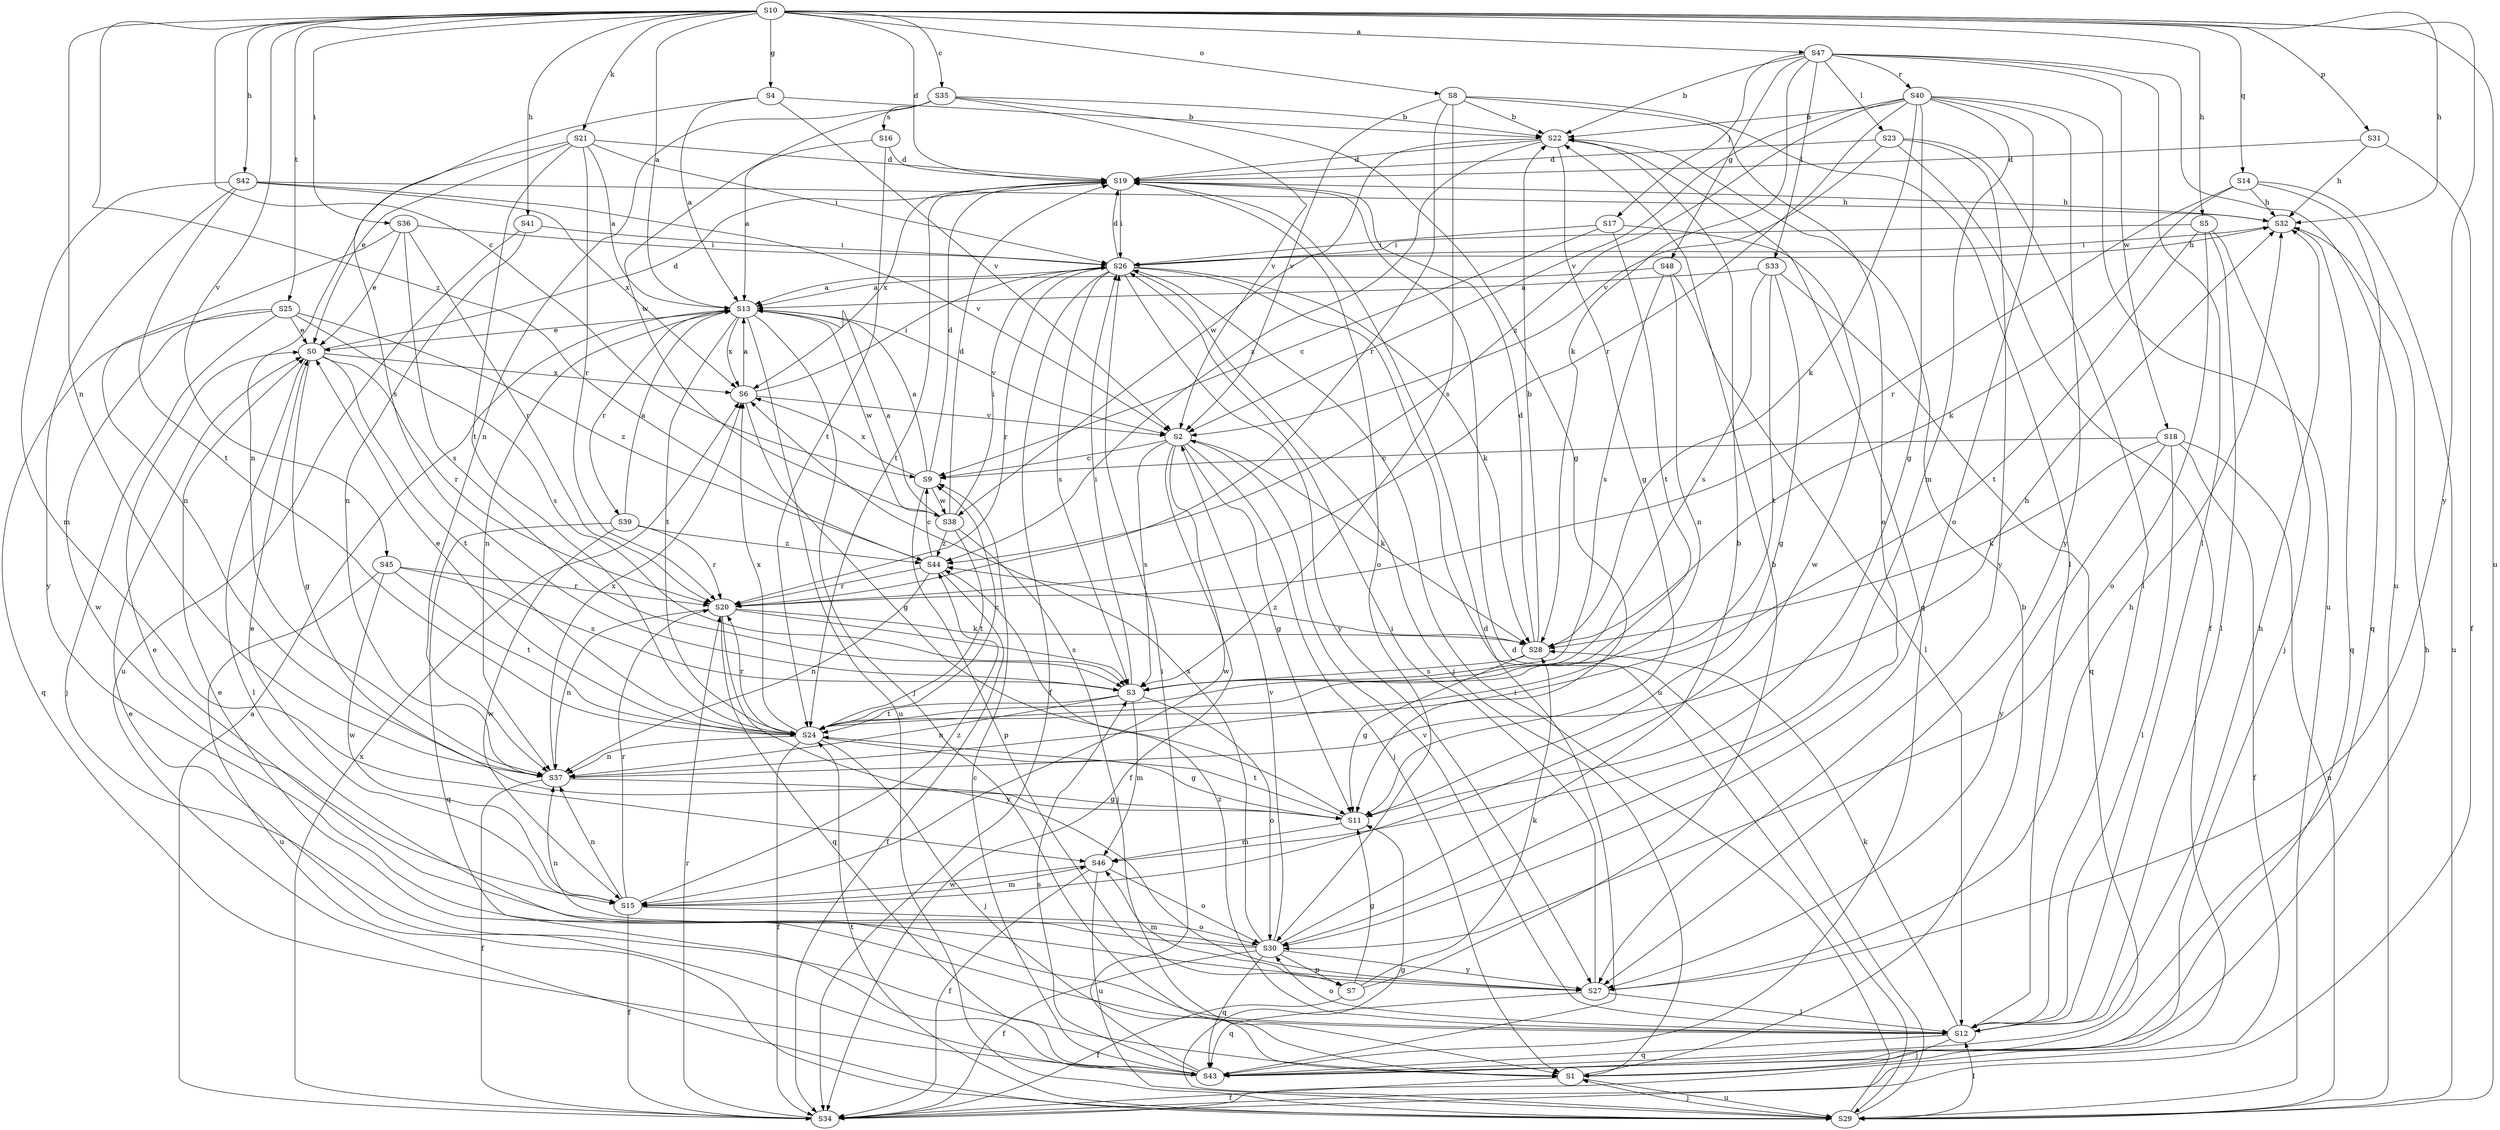strict digraph  {
S10;
S47;
S13;
S22;
S35;
S9;
S19;
S0;
S34;
S4;
S48;
S11;
S5;
S41;
S42;
S32;
S36;
S26;
S17;
S1;
S21;
S28;
S33;
S23;
S12;
S46;
S37;
S8;
S30;
S31;
S7;
S14;
S43;
S40;
S39;
S20;
S16;
S3;
S25;
S24;
S29;
S45;
S2;
S18;
S38;
S15;
S6;
S27;
S44;
S10 -> S47  [label=a];
S10 -> S13  [label=a];
S10 -> S35  [label=c];
S10 -> S9  [label=c];
S10 -> S19  [label=d];
S10 -> S4  [label=g];
S10 -> S5  [label=h];
S10 -> S41  [label=h];
S10 -> S42  [label=h];
S10 -> S32  [label=h];
S10 -> S36  [label=i];
S10 -> S21  [label=k];
S10 -> S37  [label=n];
S10 -> S8  [label=o];
S10 -> S31  [label=p];
S10 -> S14  [label=q];
S10 -> S25  [label=t];
S10 -> S29  [label=u];
S10 -> S45  [label=v];
S10 -> S27  [label=y];
S10 -> S44  [label=z];
S47 -> S22  [label=b];
S47 -> S48  [label=g];
S47 -> S17  [label=j];
S47 -> S28  [label=k];
S47 -> S33  [label=l];
S47 -> S23  [label=l];
S47 -> S12  [label=l];
S47 -> S40  [label=r];
S47 -> S29  [label=u];
S47 -> S18  [label=w];
S13 -> S0  [label=e];
S13 -> S1  [label=j];
S13 -> S37  [label=n];
S13 -> S39  [label=r];
S13 -> S24  [label=t];
S13 -> S29  [label=u];
S13 -> S2  [label=v];
S13 -> S38  [label=w];
S13 -> S6  [label=x];
S22 -> S19  [label=d];
S22 -> S11  [label=g];
S22 -> S43  [label=q];
S22 -> S38  [label=w];
S22 -> S44  [label=z];
S35 -> S22  [label=b];
S35 -> S11  [label=g];
S35 -> S37  [label=n];
S35 -> S16  [label=s];
S35 -> S2  [label=v];
S35 -> S38  [label=w];
S9 -> S13  [label=a];
S9 -> S19  [label=d];
S9 -> S7  [label=p];
S9 -> S38  [label=w];
S9 -> S6  [label=x];
S19 -> S32  [label=h];
S19 -> S26  [label=i];
S19 -> S30  [label=o];
S19 -> S24  [label=t];
S19 -> S6  [label=x];
S0 -> S19  [label=d];
S0 -> S11  [label=g];
S0 -> S12  [label=l];
S0 -> S20  [label=r];
S0 -> S24  [label=t];
S0 -> S6  [label=x];
S34 -> S13  [label=a];
S34 -> S20  [label=r];
S34 -> S6  [label=x];
S4 -> S13  [label=a];
S4 -> S22  [label=b];
S4 -> S3  [label=s];
S4 -> S2  [label=v];
S48 -> S13  [label=a];
S48 -> S12  [label=l];
S48 -> S37  [label=n];
S48 -> S3  [label=s];
S11 -> S46  [label=m];
S11 -> S24  [label=t];
S5 -> S26  [label=i];
S5 -> S1  [label=j];
S5 -> S12  [label=l];
S5 -> S30  [label=o];
S5 -> S24  [label=t];
S41 -> S26  [label=i];
S41 -> S37  [label=n];
S41 -> S29  [label=u];
S42 -> S32  [label=h];
S42 -> S46  [label=m];
S42 -> S24  [label=t];
S42 -> S2  [label=v];
S42 -> S6  [label=x];
S42 -> S27  [label=y];
S32 -> S26  [label=i];
S32 -> S43  [label=q];
S36 -> S0  [label=e];
S36 -> S26  [label=i];
S36 -> S37  [label=n];
S36 -> S20  [label=r];
S36 -> S3  [label=s];
S26 -> S13  [label=a];
S26 -> S19  [label=d];
S26 -> S34  [label=f];
S26 -> S32  [label=h];
S26 -> S1  [label=j];
S26 -> S28  [label=k];
S26 -> S20  [label=r];
S26 -> S3  [label=s];
S26 -> S29  [label=u];
S26 -> S27  [label=y];
S17 -> S9  [label=c];
S17 -> S26  [label=i];
S17 -> S24  [label=t];
S17 -> S15  [label=w];
S1 -> S22  [label=b];
S1 -> S34  [label=f];
S1 -> S29  [label=u];
S21 -> S13  [label=a];
S21 -> S19  [label=d];
S21 -> S0  [label=e];
S21 -> S26  [label=i];
S21 -> S37  [label=n];
S21 -> S20  [label=r];
S21 -> S24  [label=t];
S28 -> S22  [label=b];
S28 -> S19  [label=d];
S28 -> S11  [label=g];
S28 -> S3  [label=s];
S28 -> S44  [label=z];
S33 -> S13  [label=a];
S33 -> S11  [label=g];
S33 -> S43  [label=q];
S33 -> S3  [label=s];
S33 -> S24  [label=t];
S23 -> S19  [label=d];
S23 -> S34  [label=f];
S23 -> S12  [label=l];
S23 -> S2  [label=v];
S23 -> S27  [label=y];
S12 -> S0  [label=e];
S12 -> S32  [label=h];
S12 -> S1  [label=j];
S12 -> S28  [label=k];
S12 -> S30  [label=o];
S12 -> S43  [label=q];
S12 -> S2  [label=v];
S12 -> S44  [label=z];
S46 -> S34  [label=f];
S46 -> S30  [label=o];
S46 -> S29  [label=u];
S46 -> S15  [label=w];
S37 -> S34  [label=f];
S37 -> S11  [label=g];
S37 -> S32  [label=h];
S37 -> S6  [label=x];
S8 -> S22  [label=b];
S8 -> S12  [label=l];
S8 -> S30  [label=o];
S8 -> S20  [label=r];
S8 -> S3  [label=s];
S8 -> S2  [label=v];
S30 -> S22  [label=b];
S30 -> S0  [label=e];
S30 -> S34  [label=f];
S30 -> S37  [label=n];
S30 -> S7  [label=p];
S30 -> S43  [label=q];
S30 -> S2  [label=v];
S30 -> S6  [label=x];
S30 -> S27  [label=y];
S31 -> S19  [label=d];
S31 -> S34  [label=f];
S31 -> S32  [label=h];
S7 -> S22  [label=b];
S7 -> S34  [label=f];
S7 -> S11  [label=g];
S7 -> S28  [label=k];
S14 -> S32  [label=h];
S14 -> S28  [label=k];
S14 -> S43  [label=q];
S14 -> S20  [label=r];
S14 -> S29  [label=u];
S43 -> S9  [label=c];
S43 -> S19  [label=d];
S43 -> S0  [label=e];
S43 -> S32  [label=h];
S43 -> S26  [label=i];
S43 -> S3  [label=s];
S40 -> S22  [label=b];
S40 -> S11  [label=g];
S40 -> S28  [label=k];
S40 -> S46  [label=m];
S40 -> S30  [label=o];
S40 -> S20  [label=r];
S40 -> S29  [label=u];
S40 -> S2  [label=v];
S40 -> S27  [label=y];
S40 -> S44  [label=z];
S39 -> S13  [label=a];
S39 -> S43  [label=q];
S39 -> S20  [label=r];
S39 -> S15  [label=w];
S39 -> S44  [label=z];
S20 -> S28  [label=k];
S20 -> S37  [label=n];
S20 -> S43  [label=q];
S20 -> S3  [label=s];
S20 -> S27  [label=y];
S16 -> S13  [label=a];
S16 -> S19  [label=d];
S16 -> S24  [label=t];
S3 -> S26  [label=i];
S3 -> S46  [label=m];
S3 -> S37  [label=n];
S3 -> S30  [label=o];
S3 -> S24  [label=t];
S25 -> S0  [label=e];
S25 -> S1  [label=j];
S25 -> S43  [label=q];
S25 -> S3  [label=s];
S25 -> S15  [label=w];
S25 -> S44  [label=z];
S24 -> S9  [label=c];
S24 -> S0  [label=e];
S24 -> S34  [label=f];
S24 -> S11  [label=g];
S24 -> S1  [label=j];
S24 -> S37  [label=n];
S24 -> S20  [label=r];
S24 -> S6  [label=x];
S29 -> S19  [label=d];
S29 -> S11  [label=g];
S29 -> S26  [label=i];
S29 -> S1  [label=j];
S29 -> S12  [label=l];
S29 -> S24  [label=t];
S45 -> S20  [label=r];
S45 -> S3  [label=s];
S45 -> S24  [label=t];
S45 -> S29  [label=u];
S45 -> S15  [label=w];
S2 -> S9  [label=c];
S2 -> S34  [label=f];
S2 -> S11  [label=g];
S2 -> S1  [label=j];
S2 -> S28  [label=k];
S2 -> S3  [label=s];
S2 -> S15  [label=w];
S18 -> S9  [label=c];
S18 -> S34  [label=f];
S18 -> S28  [label=k];
S18 -> S12  [label=l];
S18 -> S29  [label=u];
S18 -> S27  [label=y];
S38 -> S13  [label=a];
S38 -> S19  [label=d];
S38 -> S26  [label=i];
S38 -> S1  [label=j];
S38 -> S24  [label=t];
S38 -> S44  [label=z];
S15 -> S0  [label=e];
S15 -> S34  [label=f];
S15 -> S46  [label=m];
S15 -> S37  [label=n];
S15 -> S30  [label=o];
S15 -> S20  [label=r];
S15 -> S44  [label=z];
S6 -> S13  [label=a];
S6 -> S11  [label=g];
S6 -> S26  [label=i];
S6 -> S2  [label=v];
S27 -> S32  [label=h];
S27 -> S26  [label=i];
S27 -> S12  [label=l];
S27 -> S46  [label=m];
S27 -> S43  [label=q];
S44 -> S9  [label=c];
S44 -> S34  [label=f];
S44 -> S37  [label=n];
S44 -> S20  [label=r];
}
